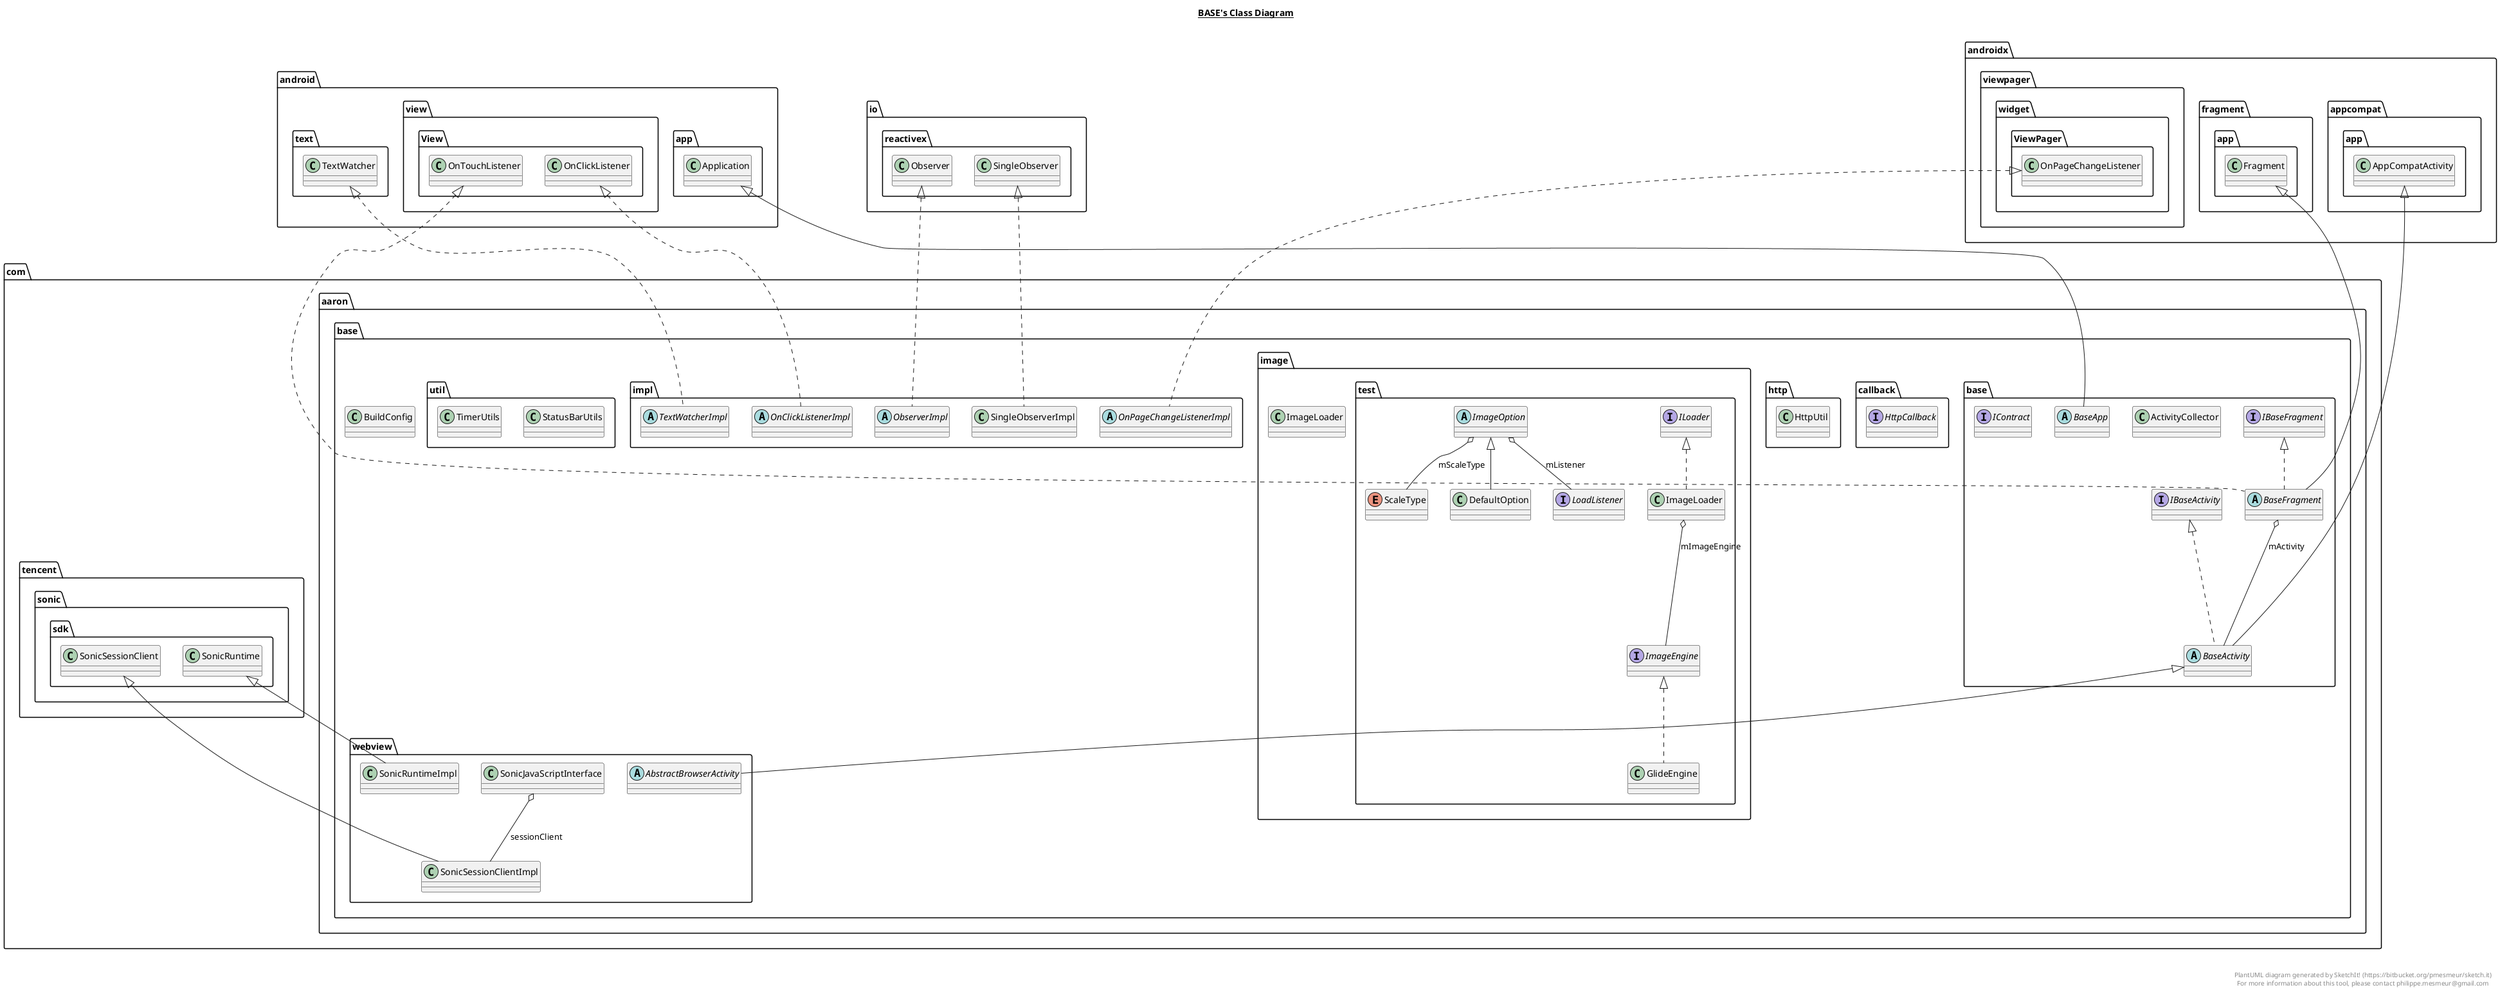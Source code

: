 @startuml

title __BASE's Class Diagram__\n

  namespace com.aaron.base {
    class com.aaron.base.BuildConfig {
    }
  }
  

  namespace com.aaron.base {
    class com.aaron.base.BuildConfig {
    }
  }
  

  namespace com.aaron.base {
    namespace base {
      class com.aaron.base.base.ActivityCollector {
      }
    }
  }
  

  namespace com.aaron.base {
    namespace base {
      abstract class com.aaron.base.base.BaseActivity {
      }
    }
  }
  

  namespace com.aaron.base {
    namespace base {
      abstract class com.aaron.base.base.BaseApp {
      }
    }
  }
  

  namespace com.aaron.base {
    namespace base {
      abstract class com.aaron.base.base.BaseFragment {
      }
    }
  }
  

  namespace com.aaron.base {
    namespace base {
      interface com.aaron.base.base.IBaseActivity {
      }
    }
  }
  

  namespace com.aaron.base {
    namespace base {
      interface com.aaron.base.base.IBaseFragment {
      }
    }
  }
  

  namespace com.aaron.base {
    namespace base {
      interface com.aaron.base.base.IContract {
      }
    }
  }
  

  namespace com.aaron.base {
    namespace callback {
      interface com.aaron.base.callback.HttpCallback {
      }
    }
  }
  

  namespace com.aaron.base {
    namespace http {
      class com.aaron.base.http.HttpUtil {
      }
    }
  }
  

  namespace com.aaron.base {
    namespace image {
      class com.aaron.base.image.ImageLoader {
      }
    }
  }
  

  namespace com.aaron.base {
    namespace image {
      namespace test {
        class com.aaron.base.image.test.DefaultOption {
        }
      }
    }
  }
  

  namespace com.aaron.base {
    namespace image {
      namespace test {
        class com.aaron.base.image.test.GlideEngine {
        }
      }
    }
  }
  

  namespace com.aaron.base {
    namespace image {
      namespace test {
        interface com.aaron.base.image.test.ILoader {
        }
      }
    }
  }
  

  namespace com.aaron.base {
    namespace image {
      namespace test {
        interface com.aaron.base.image.test.ImageEngine {
        }
      }
    }
  }
  

  namespace com.aaron.base {
    namespace image {
      namespace test {
        class com.aaron.base.image.test.ImageLoader {
        }
      }
    }
  }
  

  namespace com.aaron.base {
    namespace image {
      namespace test {
        abstract class com.aaron.base.image.test.ImageOption {
        }
      }
    }
  }
  

  namespace com.aaron.base {
    namespace image {
      namespace test {
        interface com.aaron.base.image.test.LoadListener {
        }
      }
    }
  }
  

  namespace com.aaron.base {
    namespace image {
      namespace test {
        enum ScaleType {
        }
      }
    }
  }
  

  namespace com.aaron.base {
    namespace impl {
      abstract class com.aaron.base.impl.ObserverImpl {
      }
    }
  }
  

  namespace com.aaron.base {
    namespace impl {
      abstract class com.aaron.base.impl.OnClickListenerImpl {
      }
    }
  }
  

  namespace com.aaron.base {
    namespace impl {
      abstract class com.aaron.base.impl.OnPageChangeListenerImpl {
      }
    }
  }
  

  namespace com.aaron.base {
    namespace impl {
      class com.aaron.base.impl.SingleObserverImpl {
      }
    }
  }
  

  namespace com.aaron.base {
    namespace impl {
      abstract class com.aaron.base.impl.TextWatcherImpl {
      }
    }
  }
  

  namespace com.aaron.base {
    namespace util {
      class com.aaron.base.util.StatusBarUtils {
      }
    }
  }
  

  namespace com.aaron.base {
    namespace util {
      class com.aaron.base.util.TimerUtils {
      }
    }
  }
  

  namespace com.aaron.base {
    namespace webview {
      abstract class com.aaron.base.webview.AbstractBrowserActivity {
      }
    }
  }
  

  namespace com.aaron.base {
    namespace webview {
      class com.aaron.base.webview.SonicJavaScriptInterface {
      }
    }
  }
  

  namespace com.aaron.base {
    namespace webview {
      class com.aaron.base.webview.SonicRuntimeImpl {
      }
    }
  }
  

  namespace com.aaron.base {
    namespace webview {
      class com.aaron.base.webview.SonicSessionClientImpl {
      }
    }
  }
  

  com.aaron.base.base.BaseActivity .up.|> com.aaron.base.base.IBaseActivity
  com.aaron.base.base.BaseActivity -up-|> androidx.appcompat.app.AppCompatActivity
  com.aaron.base.base.BaseApp -up-|> android.app.Application
  com.aaron.base.base.BaseFragment .up.|> android.view.View.OnTouchListener
  com.aaron.base.base.BaseFragment .up.|> com.aaron.base.base.IBaseFragment
  com.aaron.base.base.BaseFragment -up-|> androidx.fragment.app.Fragment
  com.aaron.base.base.BaseFragment o-- com.aaron.base.base.BaseActivity : mActivity
  com.aaron.base.image.test.DefaultOption -up-|> com.aaron.base.image.test.ImageOption
  com.aaron.base.image.test.GlideEngine .up.|> com.aaron.base.image.test.ImageEngine
  com.aaron.base.image.test.ImageLoader .up.|> com.aaron.base.image.test.ILoader
  com.aaron.base.image.test.ImageLoader o-- com.aaron.base.image.test.ImageEngine : mImageEngine
  com.aaron.base.image.test.ImageOption o-- com.aaron.base.image.test.LoadListener : mListener
  com.aaron.base.image.test.ImageOption o-- com.aaron.base.image.test.ScaleType : mScaleType
  com.aaron.base.impl.ObserverImpl .up.|> io.reactivex.Observer
  com.aaron.base.impl.OnClickListenerImpl .up.|> android.view.View.OnClickListener
  com.aaron.base.impl.OnPageChangeListenerImpl .up.|> androidx.viewpager.widget.ViewPager.OnPageChangeListener
  com.aaron.base.impl.SingleObserverImpl .up.|> io.reactivex.SingleObserver
  com.aaron.base.impl.TextWatcherImpl .up.|> android.text.TextWatcher
  com.aaron.base.util.TimerUtils o-- com.aaron.base.util.TimerUtils.Listener : mListener
  com.aaron.base.webview.AbstractBrowserActivity -up-|> com.aaron.base.base.BaseActivity
  com.aaron.base.webview.SonicJavaScriptInterface o-- com.aaron.base.webview.SonicSessionClientImpl : sessionClient
  com.aaron.base.webview.SonicRuntimeImpl -up-|> com.tencent.sonic.sdk.SonicRuntime
  com.aaron.base.webview.SonicSessionClientImpl -up-|> com.tencent.sonic.sdk.SonicSessionClient


right footer


PlantUML diagram generated by SketchIt! (https://bitbucket.org/pmesmeur/sketch.it)
For more information about this tool, please contact philippe.mesmeur@gmail.com
endfooter

@enduml
